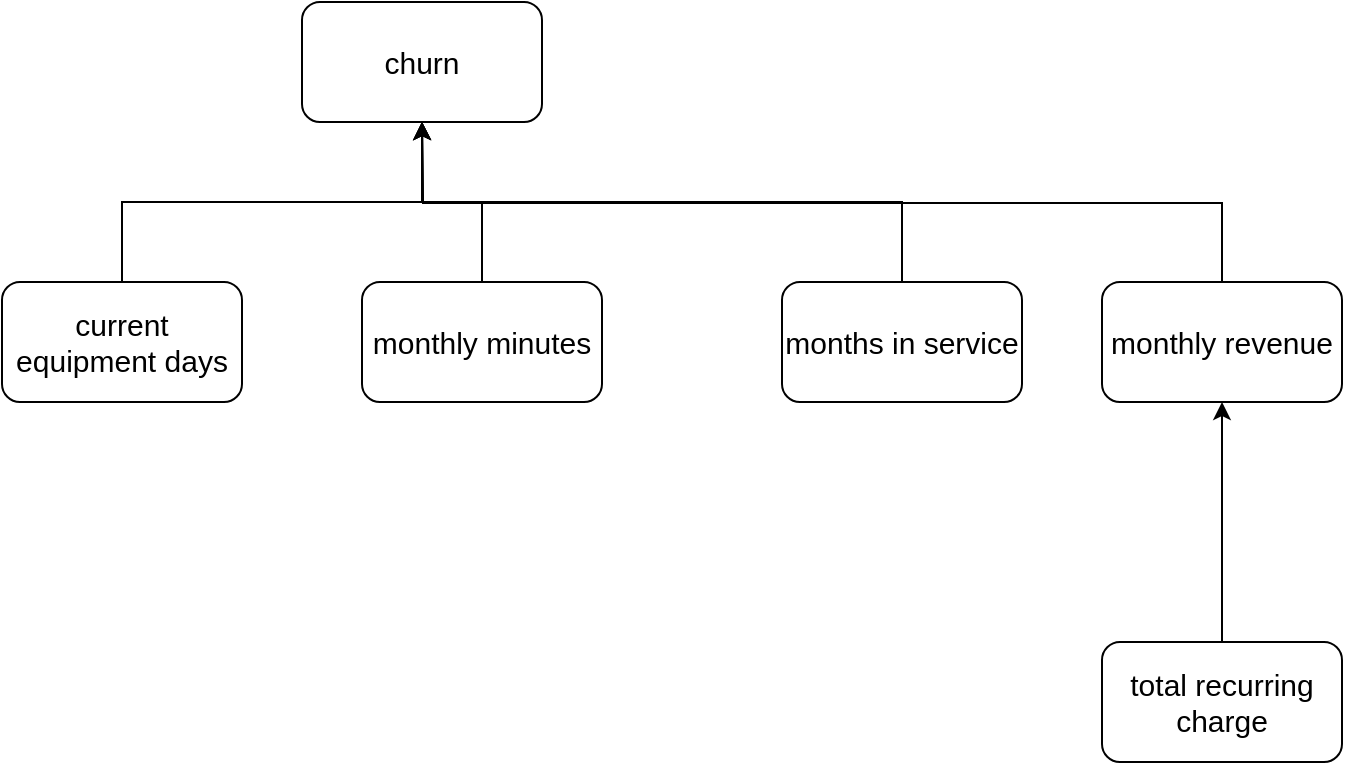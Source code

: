 <mxfile version="23.0.1" type="device">
  <diagram name="Page-1" id="0SEcjJnnQ7SGs4ecl1k_">
    <mxGraphModel dx="739" dy="467" grid="1" gridSize="10" guides="1" tooltips="1" connect="1" arrows="1" fold="1" page="1" pageScale="1" pageWidth="850" pageHeight="1100" math="0" shadow="0">
      <root>
        <mxCell id="0" />
        <mxCell id="1" parent="0" />
        <mxCell id="i6ByfEDK8xO1zVaOOOs_-1" value="churn&lt;br style=&quot;font-size: 15px;&quot;&gt;" style="rounded=1;whiteSpace=wrap;html=1;fontSize=15;" vertex="1" parent="1">
          <mxGeometry x="310" y="110" width="120" height="60" as="geometry" />
        </mxCell>
        <mxCell id="i6ByfEDK8xO1zVaOOOs_-6" style="edgeStyle=orthogonalEdgeStyle;rounded=0;orthogonalLoop=1;jettySize=auto;html=1;exitX=0.5;exitY=0;exitDx=0;exitDy=0;" edge="1" parent="1" source="i6ByfEDK8xO1zVaOOOs_-2" target="i6ByfEDK8xO1zVaOOOs_-1">
          <mxGeometry relative="1" as="geometry" />
        </mxCell>
        <mxCell id="i6ByfEDK8xO1zVaOOOs_-2" value="current equipment days" style="rounded=1;whiteSpace=wrap;html=1;fontSize=15;" vertex="1" parent="1">
          <mxGeometry x="160" y="250" width="120" height="60" as="geometry" />
        </mxCell>
        <mxCell id="i6ByfEDK8xO1zVaOOOs_-7" style="edgeStyle=orthogonalEdgeStyle;rounded=0;orthogonalLoop=1;jettySize=auto;html=1;exitX=0.5;exitY=0;exitDx=0;exitDy=0;" edge="1" parent="1" source="i6ByfEDK8xO1zVaOOOs_-3">
          <mxGeometry relative="1" as="geometry">
            <mxPoint x="370" y="170" as="targetPoint" />
          </mxGeometry>
        </mxCell>
        <mxCell id="i6ByfEDK8xO1zVaOOOs_-3" value="monthly minutes" style="rounded=1;whiteSpace=wrap;html=1;fontSize=15;" vertex="1" parent="1">
          <mxGeometry x="340" y="250" width="120" height="60" as="geometry" />
        </mxCell>
        <mxCell id="i6ByfEDK8xO1zVaOOOs_-8" style="edgeStyle=orthogonalEdgeStyle;rounded=0;orthogonalLoop=1;jettySize=auto;html=1;exitX=0.5;exitY=0;exitDx=0;exitDy=0;entryX=0.5;entryY=1;entryDx=0;entryDy=0;" edge="1" parent="1" source="i6ByfEDK8xO1zVaOOOs_-4" target="i6ByfEDK8xO1zVaOOOs_-1">
          <mxGeometry relative="1" as="geometry">
            <mxPoint x="370" y="180" as="targetPoint" />
          </mxGeometry>
        </mxCell>
        <mxCell id="i6ByfEDK8xO1zVaOOOs_-4" value="months in service" style="rounded=1;whiteSpace=wrap;html=1;fontSize=15;" vertex="1" parent="1">
          <mxGeometry x="550" y="250" width="120" height="60" as="geometry" />
        </mxCell>
        <mxCell id="i6ByfEDK8xO1zVaOOOs_-9" style="edgeStyle=orthogonalEdgeStyle;rounded=0;orthogonalLoop=1;jettySize=auto;html=1;exitX=0.5;exitY=0;exitDx=0;exitDy=0;" edge="1" parent="1" source="i6ByfEDK8xO1zVaOOOs_-5">
          <mxGeometry relative="1" as="geometry">
            <mxPoint x="370" y="170" as="targetPoint" />
          </mxGeometry>
        </mxCell>
        <mxCell id="i6ByfEDK8xO1zVaOOOs_-5" value="monthly revenue" style="rounded=1;whiteSpace=wrap;html=1;fontSize=15;" vertex="1" parent="1">
          <mxGeometry x="710" y="250" width="120" height="60" as="geometry" />
        </mxCell>
        <mxCell id="i6ByfEDK8xO1zVaOOOs_-11" style="edgeStyle=orthogonalEdgeStyle;rounded=0;orthogonalLoop=1;jettySize=auto;html=1;entryX=0.5;entryY=1;entryDx=0;entryDy=0;" edge="1" parent="1" source="i6ByfEDK8xO1zVaOOOs_-10" target="i6ByfEDK8xO1zVaOOOs_-5">
          <mxGeometry relative="1" as="geometry" />
        </mxCell>
        <mxCell id="i6ByfEDK8xO1zVaOOOs_-10" value="total recurring charge" style="rounded=1;whiteSpace=wrap;html=1;fontSize=15;" vertex="1" parent="1">
          <mxGeometry x="710" y="430" width="120" height="60" as="geometry" />
        </mxCell>
      </root>
    </mxGraphModel>
  </diagram>
</mxfile>
